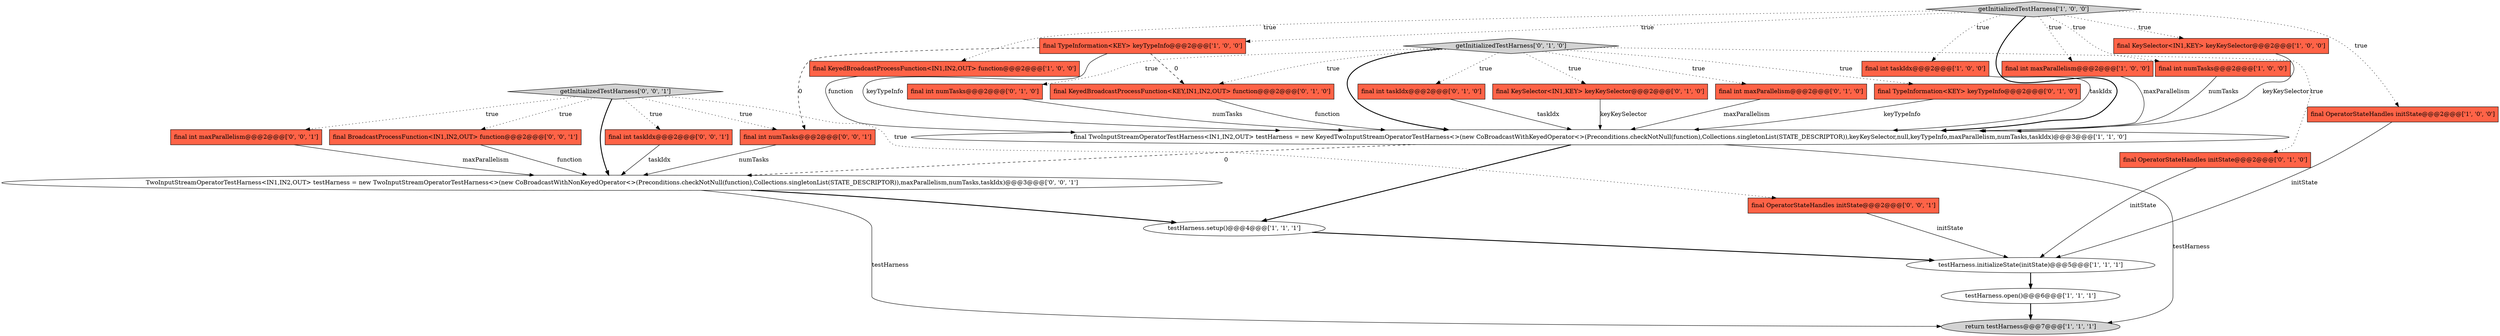 digraph {
19 [style = filled, label = "final OperatorStateHandles initState@@@2@@@['0', '1', '0']", fillcolor = tomato, shape = box image = "AAA0AAABBB2BBB"];
12 [style = filled, label = "return testHarness@@@7@@@['1', '1', '1']", fillcolor = lightgray, shape = ellipse image = "AAA0AAABBB1BBB"];
17 [style = filled, label = "final int maxParallelism@@@2@@@['0', '1', '0']", fillcolor = tomato, shape = box image = "AAA0AAABBB2BBB"];
7 [style = filled, label = "final int taskIdx@@@2@@@['1', '0', '0']", fillcolor = tomato, shape = box image = "AAA0AAABBB1BBB"];
10 [style = filled, label = "final TypeInformation<KEY> keyTypeInfo@@@2@@@['1', '0', '0']", fillcolor = tomato, shape = box image = "AAA1AAABBB1BBB"];
21 [style = filled, label = "getInitializedTestHarness['0', '0', '1']", fillcolor = lightgray, shape = diamond image = "AAA0AAABBB3BBB"];
22 [style = filled, label = "final int taskIdx@@@2@@@['0', '0', '1']", fillcolor = tomato, shape = box image = "AAA0AAABBB3BBB"];
14 [style = filled, label = "getInitializedTestHarness['0', '1', '0']", fillcolor = lightgray, shape = diamond image = "AAA0AAABBB2BBB"];
1 [style = filled, label = "testHarness.setup()@@@4@@@['1', '1', '1']", fillcolor = white, shape = ellipse image = "AAA0AAABBB1BBB"];
16 [style = filled, label = "final TypeInformation<KEY> keyTypeInfo@@@2@@@['0', '1', '0']", fillcolor = tomato, shape = box image = "AAA0AAABBB2BBB"];
2 [style = filled, label = "testHarness.initializeState(initState)@@@5@@@['1', '1', '1']", fillcolor = white, shape = ellipse image = "AAA0AAABBB1BBB"];
4 [style = filled, label = "final KeyedBroadcastProcessFunction<IN1,IN2,OUT> function@@@2@@@['1', '0', '0']", fillcolor = tomato, shape = box image = "AAA0AAABBB1BBB"];
15 [style = filled, label = "final int numTasks@@@2@@@['0', '1', '0']", fillcolor = tomato, shape = box image = "AAA0AAABBB2BBB"];
11 [style = filled, label = "getInitializedTestHarness['1', '0', '0']", fillcolor = lightgray, shape = diamond image = "AAA0AAABBB1BBB"];
5 [style = filled, label = "final TwoInputStreamOperatorTestHarness<IN1,IN2,OUT> testHarness = new KeyedTwoInputStreamOperatorTestHarness<>(new CoBroadcastWithKeyedOperator<>(Preconditions.checkNotNull(function),Collections.singletonList(STATE_DESCRIPTOR)),keyKeySelector,null,keyTypeInfo,maxParallelism,numTasks,taskIdx)@@@3@@@['1', '1', '0']", fillcolor = white, shape = ellipse image = "AAA0AAABBB1BBB"];
13 [style = filled, label = "final int taskIdx@@@2@@@['0', '1', '0']", fillcolor = tomato, shape = box image = "AAA0AAABBB2BBB"];
9 [style = filled, label = "final OperatorStateHandles initState@@@2@@@['1', '0', '0']", fillcolor = tomato, shape = box image = "AAA0AAABBB1BBB"];
20 [style = filled, label = "final KeyedBroadcastProcessFunction<KEY,IN1,IN2,OUT> function@@@2@@@['0', '1', '0']", fillcolor = tomato, shape = box image = "AAA1AAABBB2BBB"];
23 [style = filled, label = "final int maxParallelism@@@2@@@['0', '0', '1']", fillcolor = tomato, shape = box image = "AAA0AAABBB3BBB"];
26 [style = filled, label = "final BroadcastProcessFunction<IN1,IN2,OUT> function@@@2@@@['0', '0', '1']", fillcolor = tomato, shape = box image = "AAA0AAABBB3BBB"];
27 [style = filled, label = "final int numTasks@@@2@@@['0', '0', '1']", fillcolor = tomato, shape = box image = "AAA0AAABBB3BBB"];
3 [style = filled, label = "final int maxParallelism@@@2@@@['1', '0', '0']", fillcolor = tomato, shape = box image = "AAA0AAABBB1BBB"];
18 [style = filled, label = "final KeySelector<IN1,KEY> keyKeySelector@@@2@@@['0', '1', '0']", fillcolor = tomato, shape = box image = "AAA0AAABBB2BBB"];
0 [style = filled, label = "final int numTasks@@@2@@@['1', '0', '0']", fillcolor = tomato, shape = box image = "AAA0AAABBB1BBB"];
24 [style = filled, label = "TwoInputStreamOperatorTestHarness<IN1,IN2,OUT> testHarness = new TwoInputStreamOperatorTestHarness<>(new CoBroadcastWithNonKeyedOperator<>(Preconditions.checkNotNull(function),Collections.singletonList(STATE_DESCRIPTOR)),maxParallelism,numTasks,taskIdx)@@@3@@@['0', '0', '1']", fillcolor = white, shape = ellipse image = "AAA0AAABBB3BBB"];
6 [style = filled, label = "testHarness.open()@@@6@@@['1', '1', '1']", fillcolor = white, shape = ellipse image = "AAA0AAABBB1BBB"];
25 [style = filled, label = "final OperatorStateHandles initState@@@2@@@['0', '0', '1']", fillcolor = tomato, shape = box image = "AAA0AAABBB3BBB"];
8 [style = filled, label = "final KeySelector<IN1,KEY> keyKeySelector@@@2@@@['1', '0', '0']", fillcolor = tomato, shape = box image = "AAA0AAABBB1BBB"];
11->7 [style = dotted, label="true"];
14->19 [style = dotted, label="true"];
9->2 [style = solid, label="initState"];
16->5 [style = solid, label="keyTypeInfo"];
2->6 [style = bold, label=""];
11->10 [style = dotted, label="true"];
14->5 [style = bold, label=""];
10->5 [style = solid, label="keyTypeInfo"];
5->24 [style = dashed, label="0"];
21->27 [style = dotted, label="true"];
21->22 [style = dotted, label="true"];
11->9 [style = dotted, label="true"];
21->24 [style = bold, label=""];
11->4 [style = dotted, label="true"];
10->27 [style = dashed, label="0"];
13->5 [style = solid, label="taskIdx"];
15->5 [style = solid, label="numTasks"];
18->5 [style = solid, label="keyKeySelector"];
14->13 [style = dotted, label="true"];
14->16 [style = dotted, label="true"];
14->20 [style = dotted, label="true"];
14->17 [style = dotted, label="true"];
5->1 [style = bold, label=""];
11->5 [style = bold, label=""];
14->15 [style = dotted, label="true"];
21->25 [style = dotted, label="true"];
24->12 [style = solid, label="testHarness"];
21->26 [style = dotted, label="true"];
20->5 [style = solid, label="function"];
0->5 [style = solid, label="numTasks"];
4->5 [style = solid, label="function"];
22->24 [style = solid, label="taskIdx"];
11->0 [style = dotted, label="true"];
21->23 [style = dotted, label="true"];
8->5 [style = solid, label="keyKeySelector"];
17->5 [style = solid, label="maxParallelism"];
19->2 [style = solid, label="initState"];
5->12 [style = solid, label="testHarness"];
27->24 [style = solid, label="numTasks"];
11->8 [style = dotted, label="true"];
10->20 [style = dashed, label="0"];
3->5 [style = solid, label="maxParallelism"];
1->2 [style = bold, label=""];
24->1 [style = bold, label=""];
11->3 [style = dotted, label="true"];
14->18 [style = dotted, label="true"];
6->12 [style = bold, label=""];
7->5 [style = solid, label="taskIdx"];
23->24 [style = solid, label="maxParallelism"];
25->2 [style = solid, label="initState"];
26->24 [style = solid, label="function"];
}
